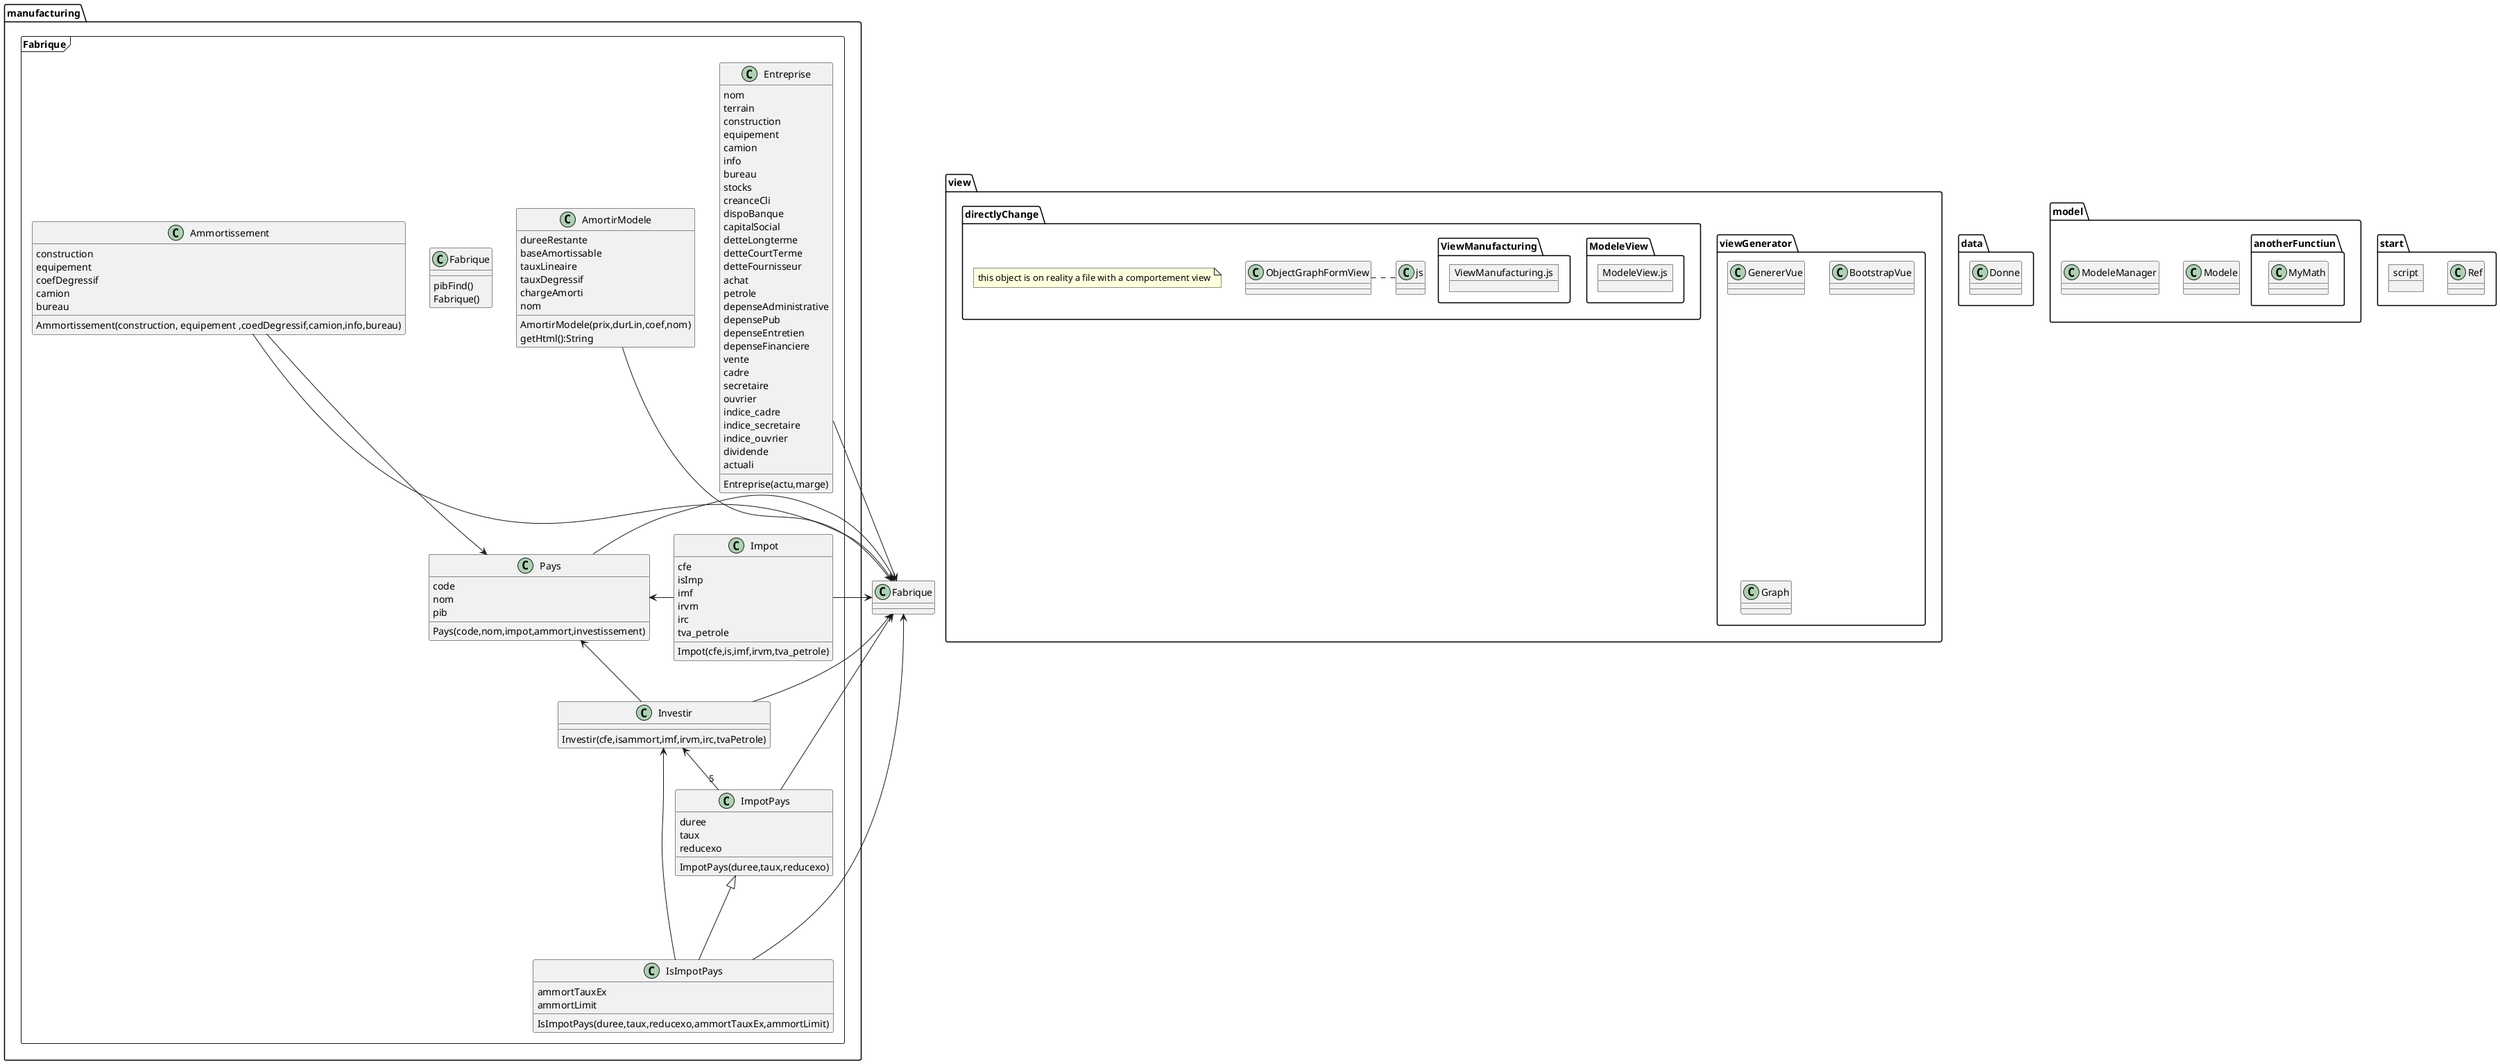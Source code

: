 @startuml
package "data" <<folder>>{
    class Donne
}
package "manufacturing" <<folder>>{
    package "Fabrique" <<frame>>{
        class Fabrique{
            pibFind()
            Fabrique()
        }
        class Pays{
           code
           nom
           pib
           Pays(code,nom,impot,ammort,investissement)
        }
        class Impot{
            cfe
            isImp
            imf
            irvm
            irc
            tva_petrole
            Impot(cfe,is,imf,irvm,tva_petrole)
        }
        class Ammortissement{
            construction
            equipement
            coefDegressif
            camion
            bureau
            Ammortissement(construction, equipement ,coedDegressif,camion,info,bureau)
        }
        class Entreprise{
            nom
            terrain
            construction
            equipement
            camion
            info
            bureau
            stocks
            creanceCli
            dispoBanque
            capitalSocial
            detteLongterme
            detteCourtTerme
            detteFournisseur
            achat
            petrole
            depenseAdministrative
            depensePub
            depenseEntretien
            depenseFinanciere
            vente
            cadre
            secretaire
            ouvrier
            indice_cadre
            indice_secretaire
            indice_ouvrier
            dividende
            actuali
            Entreprise(actu,marge)
        }
        class Investir{

            Investir(cfe,isammort,imf,irvm,irc,tvaPetrole)
        }
        class ImpotPays{
            duree
            taux
            reducexo
            ImpotPays(duree,taux,reducexo)
        }
        class IsImpotPays{
            ammortTauxEx
            ammortLimit
            IsImpotPays(duree,taux,reducexo,ammortTauxEx,ammortLimit)
        }
        class AmortirModele{
            AmortirModele(prix,durLin,coef,nom)
            dureeRestante
            baseAmortissable
            tauxLineaire
            tauxDegressif
            chargeAmorti
            nom
            getHtml():String
        }
    }
}
Impot-left->Pays
Ammortissement -down->Pays
Investir -up->Pays
ImpotPays "5"-up->Investir
IsImpotPays -up->Investir
IsImpotPays -up--|>ImpotPays
Pays-left->Fabrique
Impot-left->Fabrique
Entreprise-right->Fabrique
AmortirModele-down->Fabrique
Investir-up->Fabrique
ImpotPays-up->Fabrique
IsImpotPays-up->Fabrique
Ammortissement->Fabrique


package "model" <<folder>>{
    package "anotherFunctiun" <<folder>>{
        class MyMath
    }
    class Modele
    class ModeleManager
}
package "start" <<folder>>{
    class Ref
    Object script
}
package "view" <<folder>>{
    package "viewGenerator" <<folder>>{
    class GenererVue
    class BootstrapVue

    class Graph
    }
    package  "directlyChange" <<folder>>{
    ObjectGraphFormView.js
    Object ModeleView.js
    Object ViewManufacturing.js
    note as N1
         this object is on reality a file with a comportement view
        end note
    }

}



@enduml